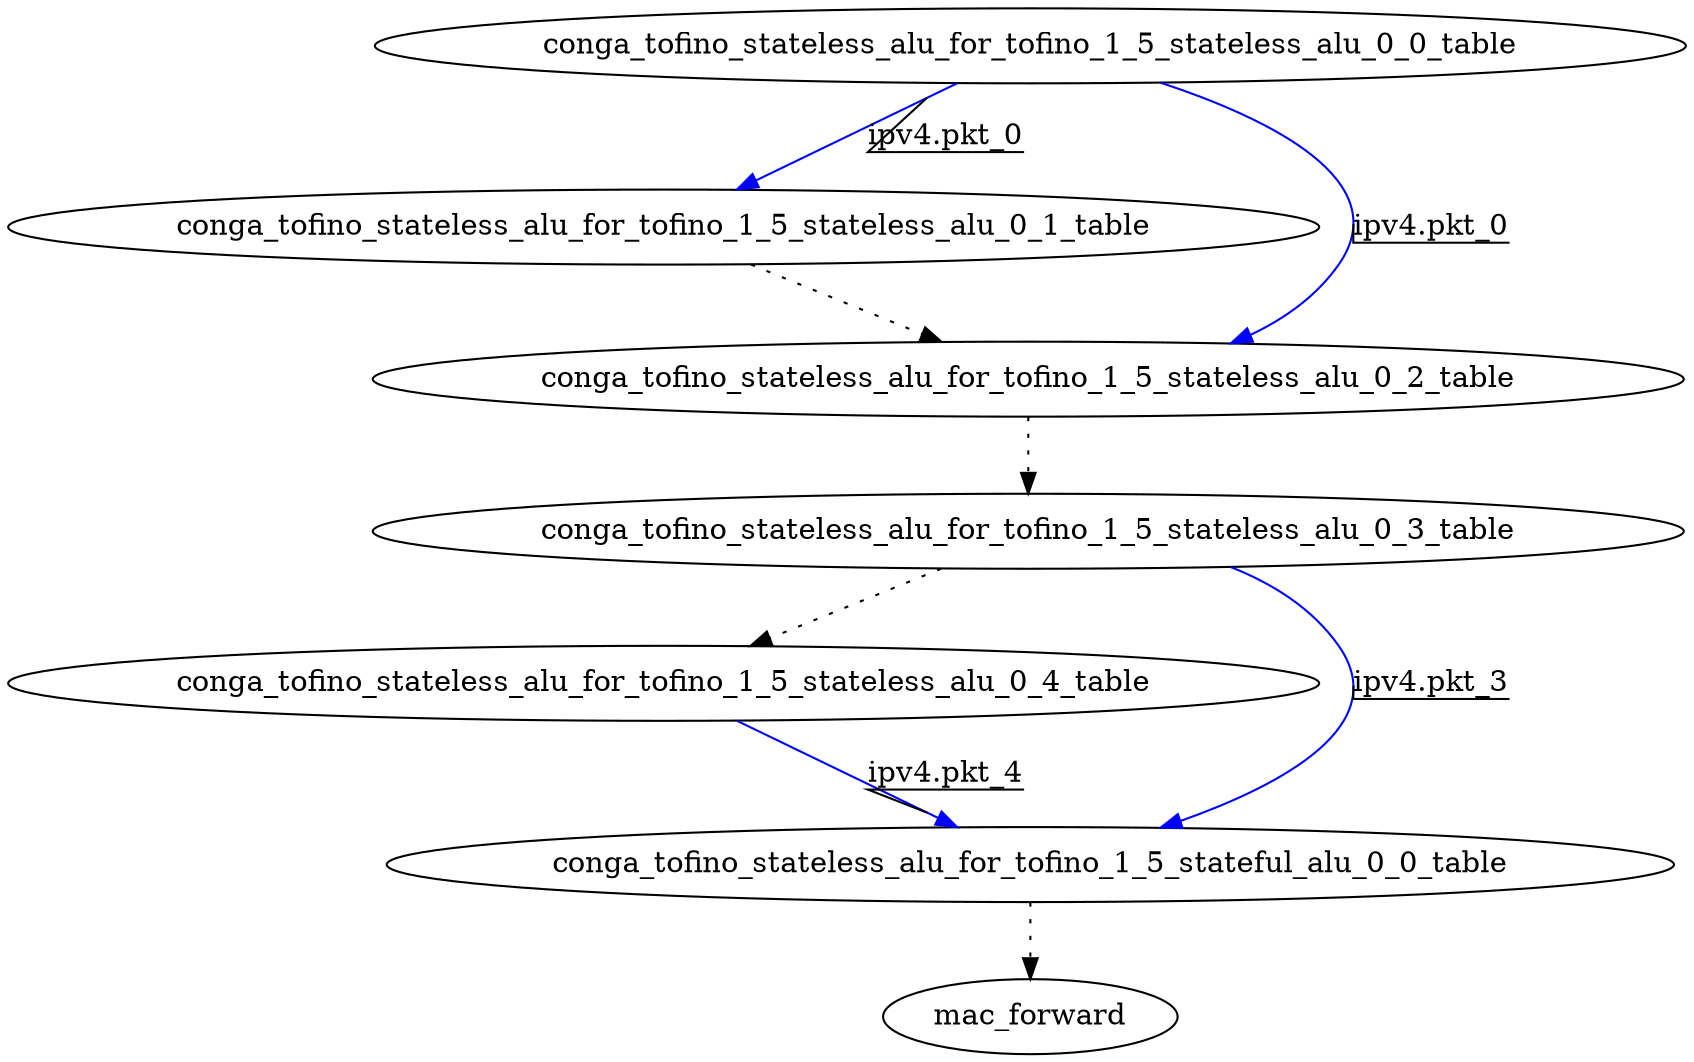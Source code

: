 digraph ingress {
conga_tofino_stateless_alu_for_tofino_1_5_stateless_alu_0_1_table -> conga_tofino_stateless_alu_for_tofino_1_5_stateless_alu_0_2_table [style=dotted ];
conga_tofino_stateless_alu_for_tofino_1_5_stateless_alu_0_0_table -> conga_tofino_stateless_alu_for_tofino_1_5_stateless_alu_0_1_table [color=blue label="ipv4.pkt_0" decorate=true];
conga_tofino_stateless_alu_for_tofino_1_5_stateless_alu_0_0_table -> conga_tofino_stateless_alu_for_tofino_1_5_stateless_alu_0_2_table [color=blue label="ipv4.pkt_0" decorate=true];
conga_tofino_stateless_alu_for_tofino_1_5_stateless_alu_0_2_table -> conga_tofino_stateless_alu_for_tofino_1_5_stateless_alu_0_3_table [style=dotted ];
conga_tofino_stateless_alu_for_tofino_1_5_stateless_alu_0_3_table -> conga_tofino_stateless_alu_for_tofino_1_5_stateless_alu_0_4_table [style=dotted ];
conga_tofino_stateless_alu_for_tofino_1_5_stateless_alu_0_3_table -> conga_tofino_stateless_alu_for_tofino_1_5_stateful_alu_0_0_table [color=blue label="ipv4.pkt_3" decorate=true];
conga_tofino_stateless_alu_for_tofino_1_5_stateless_alu_0_4_table -> conga_tofino_stateless_alu_for_tofino_1_5_stateful_alu_0_0_table [color=blue label="ipv4.pkt_4" decorate=true];
conga_tofino_stateless_alu_for_tofino_1_5_stateful_alu_0_0_table -> mac_forward [style=dotted ];
}
